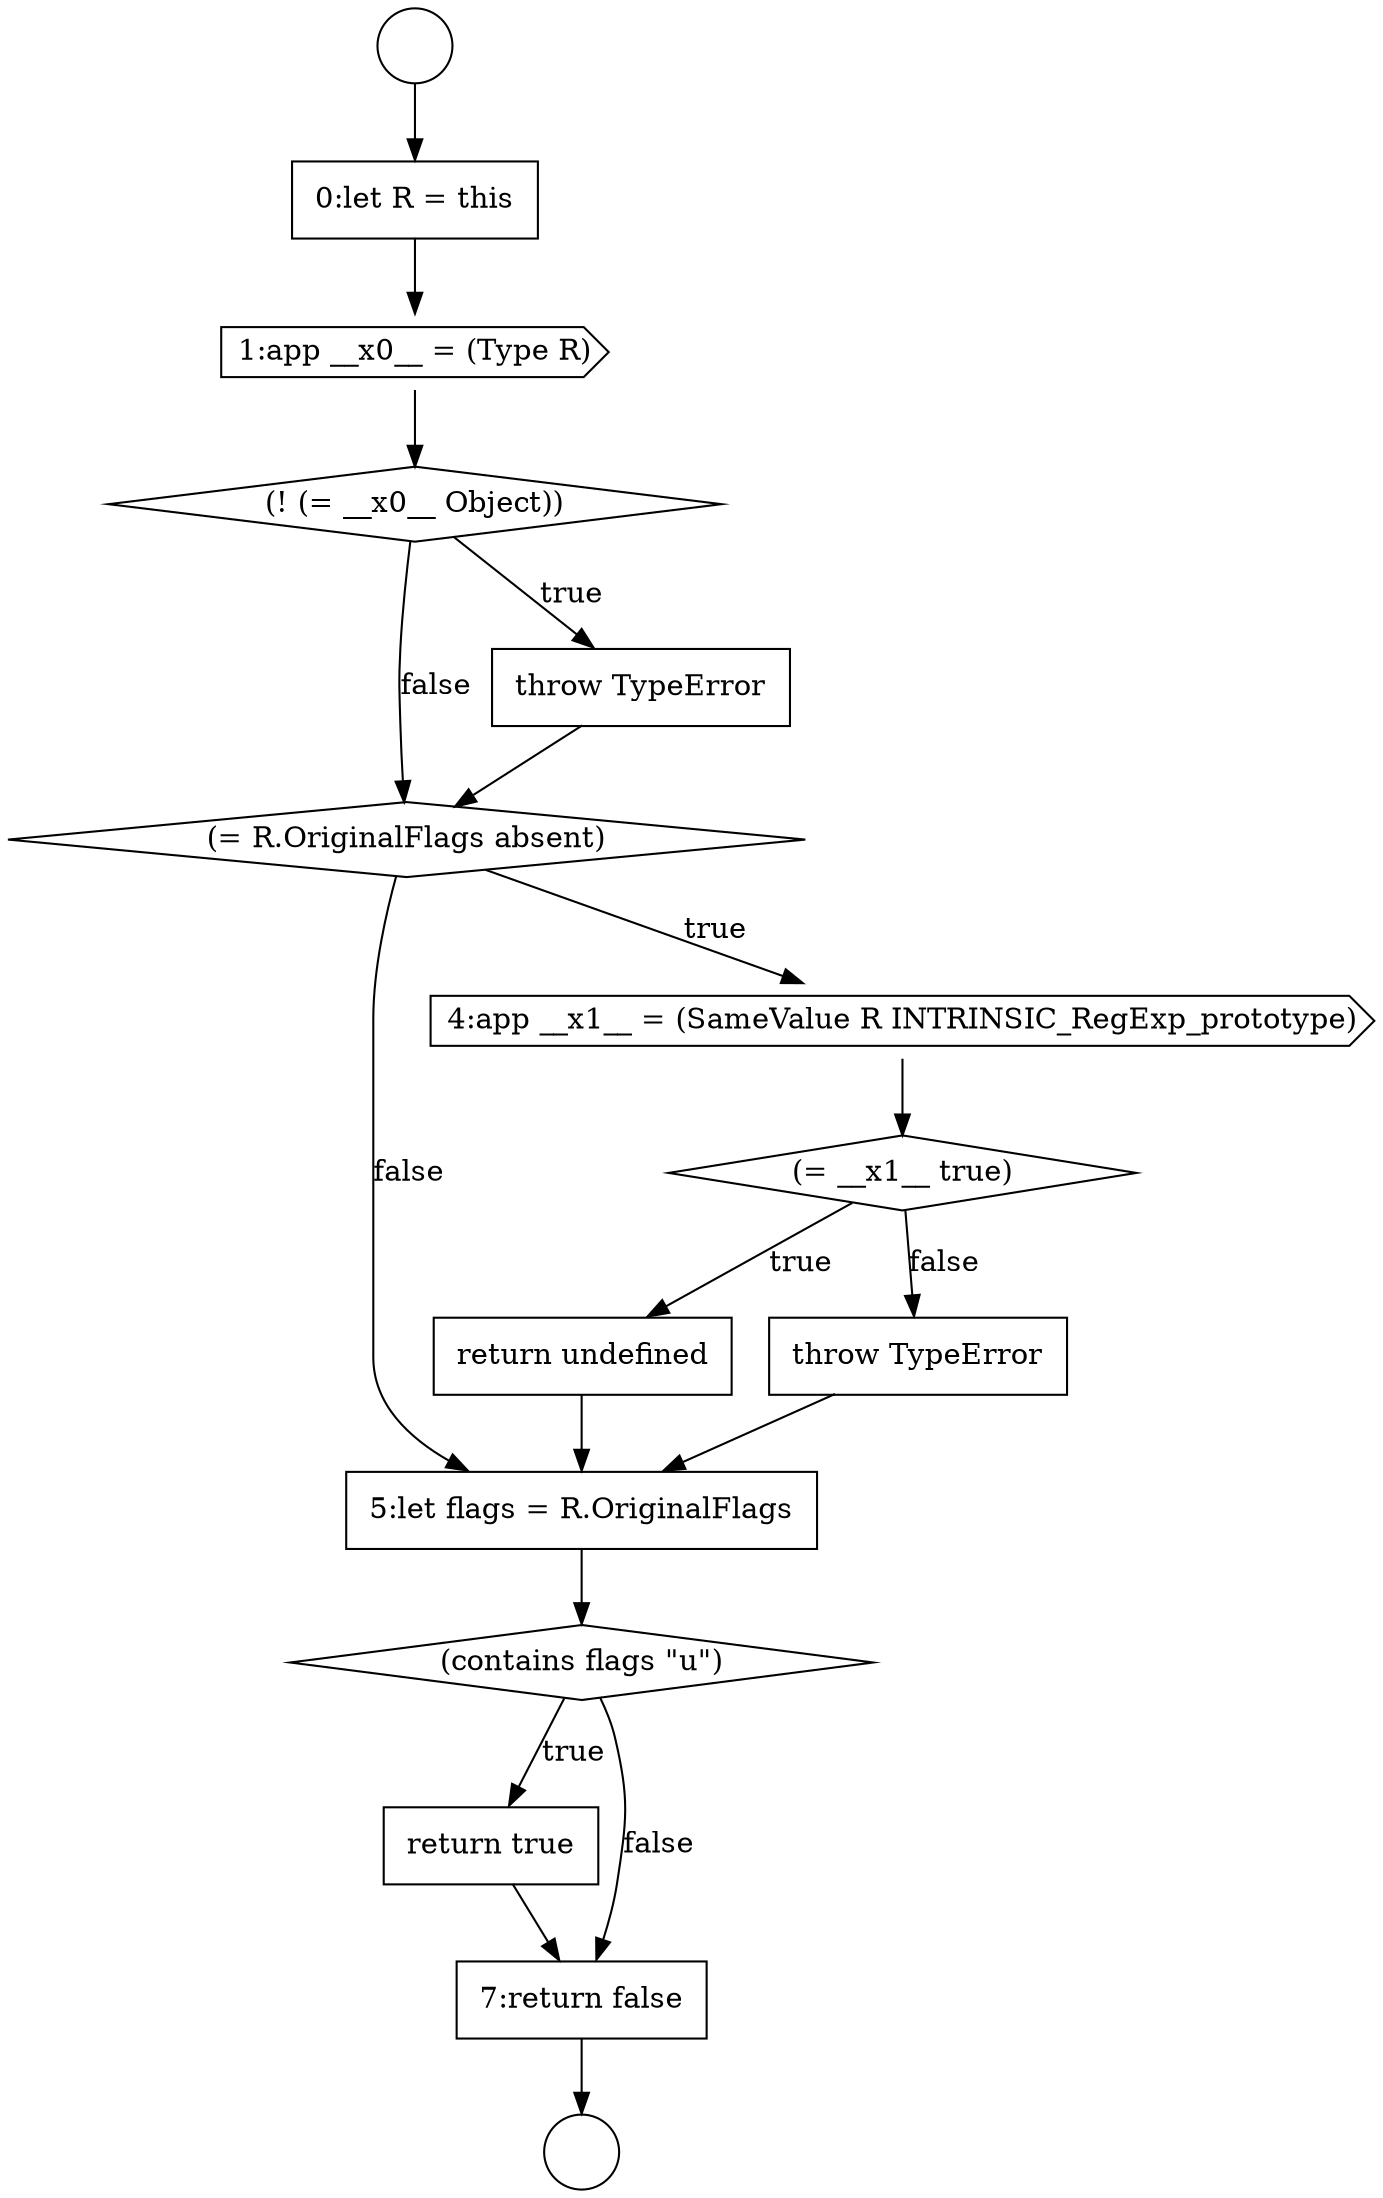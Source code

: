 digraph {
  node15596 [shape=diamond, label=<<font color="black">(! (= __x0__ Object))</font>> color="black" fillcolor="white" style=filled]
  node15600 [shape=diamond, label=<<font color="black">(= __x1__ true)</font>> color="black" fillcolor="white" style=filled]
  node15605 [shape=none, margin=0, label=<<font color="black">
    <table border="0" cellborder="1" cellspacing="0" cellpadding="10">
      <tr><td align="left">return true</td></tr>
    </table>
  </font>> color="black" fillcolor="white" style=filled]
  node15601 [shape=none, margin=0, label=<<font color="black">
    <table border="0" cellborder="1" cellspacing="0" cellpadding="10">
      <tr><td align="left">return undefined</td></tr>
    </table>
  </font>> color="black" fillcolor="white" style=filled]
  node15595 [shape=cds, label=<<font color="black">1:app __x0__ = (Type R)</font>> color="black" fillcolor="white" style=filled]
  node15602 [shape=none, margin=0, label=<<font color="black">
    <table border="0" cellborder="1" cellspacing="0" cellpadding="10">
      <tr><td align="left">throw TypeError</td></tr>
    </table>
  </font>> color="black" fillcolor="white" style=filled]
  node15592 [shape=circle label=" " color="black" fillcolor="white" style=filled]
  node15594 [shape=none, margin=0, label=<<font color="black">
    <table border="0" cellborder="1" cellspacing="0" cellpadding="10">
      <tr><td align="left">0:let R = this</td></tr>
    </table>
  </font>> color="black" fillcolor="white" style=filled]
  node15603 [shape=none, margin=0, label=<<font color="black">
    <table border="0" cellborder="1" cellspacing="0" cellpadding="10">
      <tr><td align="left">5:let flags = R.OriginalFlags</td></tr>
    </table>
  </font>> color="black" fillcolor="white" style=filled]
  node15598 [shape=diamond, label=<<font color="black">(= R.OriginalFlags absent)</font>> color="black" fillcolor="white" style=filled]
  node15593 [shape=circle label=" " color="black" fillcolor="white" style=filled]
  node15604 [shape=diamond, label=<<font color="black">(contains flags &quot;u&quot;)</font>> color="black" fillcolor="white" style=filled]
  node15597 [shape=none, margin=0, label=<<font color="black">
    <table border="0" cellborder="1" cellspacing="0" cellpadding="10">
      <tr><td align="left">throw TypeError</td></tr>
    </table>
  </font>> color="black" fillcolor="white" style=filled]
  node15606 [shape=none, margin=0, label=<<font color="black">
    <table border="0" cellborder="1" cellspacing="0" cellpadding="10">
      <tr><td align="left">7:return false</td></tr>
    </table>
  </font>> color="black" fillcolor="white" style=filled]
  node15599 [shape=cds, label=<<font color="black">4:app __x1__ = (SameValue R INTRINSIC_RegExp_prototype)</font>> color="black" fillcolor="white" style=filled]
  node15596 -> node15597 [label=<<font color="black">true</font>> color="black"]
  node15596 -> node15598 [label=<<font color="black">false</font>> color="black"]
  node15599 -> node15600 [ color="black"]
  node15592 -> node15594 [ color="black"]
  node15603 -> node15604 [ color="black"]
  node15595 -> node15596 [ color="black"]
  node15594 -> node15595 [ color="black"]
  node15601 -> node15603 [ color="black"]
  node15597 -> node15598 [ color="black"]
  node15602 -> node15603 [ color="black"]
  node15598 -> node15599 [label=<<font color="black">true</font>> color="black"]
  node15598 -> node15603 [label=<<font color="black">false</font>> color="black"]
  node15604 -> node15605 [label=<<font color="black">true</font>> color="black"]
  node15604 -> node15606 [label=<<font color="black">false</font>> color="black"]
  node15605 -> node15606 [ color="black"]
  node15600 -> node15601 [label=<<font color="black">true</font>> color="black"]
  node15600 -> node15602 [label=<<font color="black">false</font>> color="black"]
  node15606 -> node15593 [ color="black"]
}
